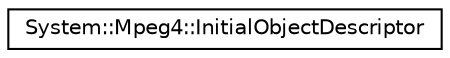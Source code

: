 digraph G
{
  edge [fontname="Helvetica",fontsize="10",labelfontname="Helvetica",labelfontsize="10"];
  node [fontname="Helvetica",fontsize="10",shape=record];
  rankdir="LR";
  Node1 [label="System::Mpeg4::InitialObjectDescriptor",height=0.2,width=0.4,color="black", fillcolor="white", style="filled",URL="$class_system_1_1_mpeg4_1_1_initial_object_descriptor.html"];
}
